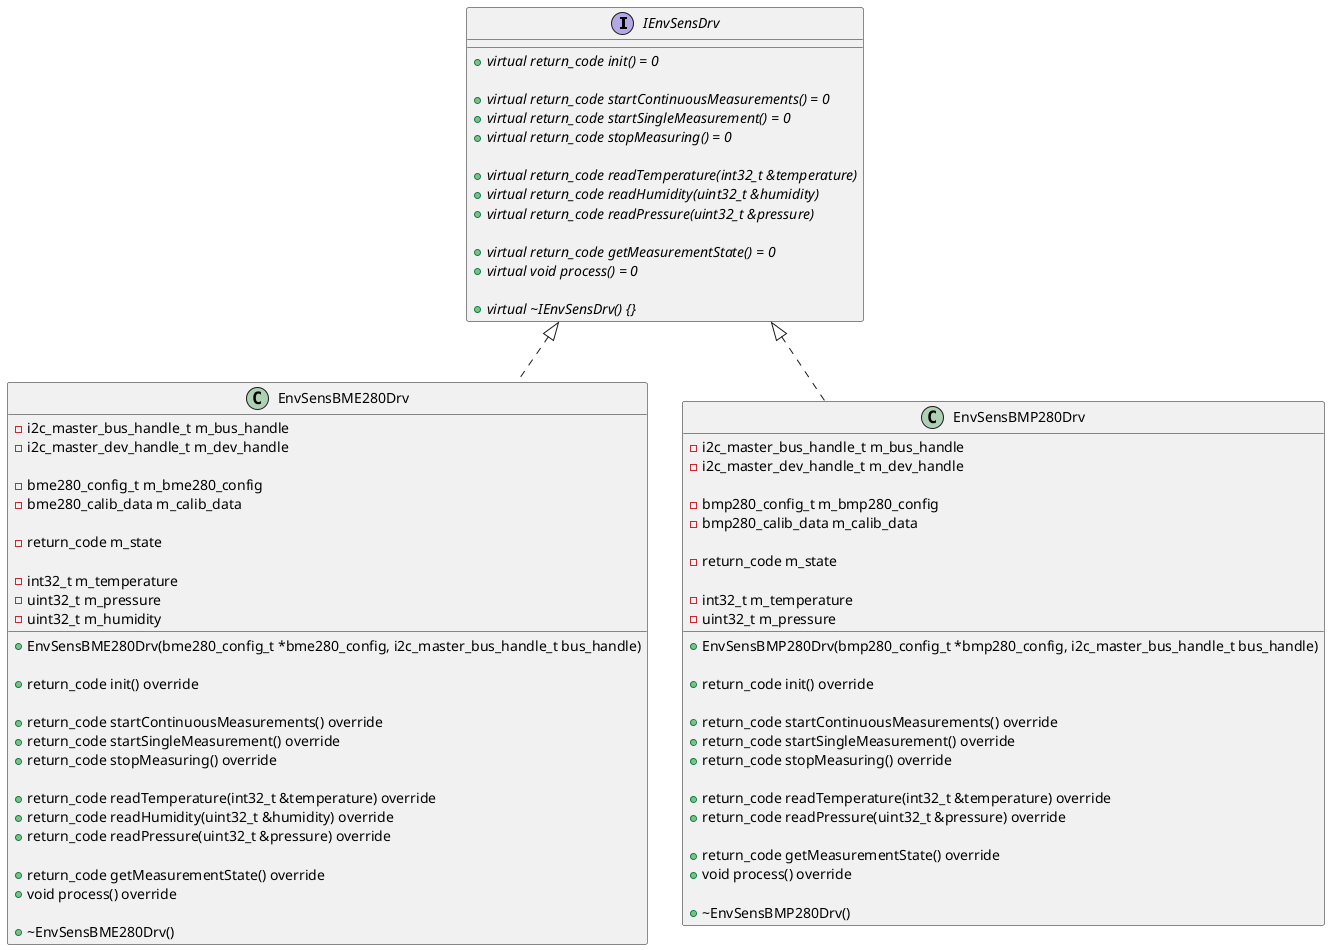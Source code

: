 @startuml diagram

interface IEnvSensDrv
{
    +{abstract}virtual return_code init() = 0

    +{abstract}virtual return_code startContinuousMeasurements() = 0
    +{abstract}virtual return_code startSingleMeasurement() = 0
    +{abstract}virtual return_code stopMeasuring() = 0

    +{abstract}virtual return_code readTemperature(int32_t &temperature)
    +{abstract}virtual return_code readHumidity(uint32_t &humidity)
    +{abstract}virtual return_code readPressure(uint32_t &pressure)

    +{abstract}virtual return_code getMeasurementState() = 0
    +{abstract}virtual void process() = 0

    +{abstract}virtual ~IEnvSensDrv() {}
}

class EnvSensBME280Drv implements IEnvSensDrv
{
    -i2c_master_bus_handle_t m_bus_handle
    -i2c_master_dev_handle_t m_dev_handle

    -bme280_config_t m_bme280_config
    -bme280_calib_data m_calib_data

    -return_code m_state

    -int32_t m_temperature
    -uint32_t m_pressure
    -uint32_t m_humidity

    +EnvSensBME280Drv(bme280_config_t *bme280_config, i2c_master_bus_handle_t bus_handle)

    +return_code init() override

    +return_code startContinuousMeasurements() override
    +return_code startSingleMeasurement() override
    +return_code stopMeasuring() override

    +return_code readTemperature(int32_t &temperature) override
    +return_code readHumidity(uint32_t &humidity) override
    +return_code readPressure(uint32_t &pressure) override

    +return_code getMeasurementState() override
    +void process() override

    +~EnvSensBME280Drv()
}

class EnvSensBMP280Drv implements IEnvSensDrv
{
    -i2c_master_bus_handle_t m_bus_handle
    -i2c_master_dev_handle_t m_dev_handle

    -bmp280_config_t m_bmp280_config
    -bmp280_calib_data m_calib_data

    -return_code m_state

    -int32_t m_temperature
    -uint32_t m_pressure

    +EnvSensBMP280Drv(bmp280_config_t *bmp280_config, i2c_master_bus_handle_t bus_handle)

    +return_code init() override

    +return_code startContinuousMeasurements() override
    +return_code startSingleMeasurement() override
    +return_code stopMeasuring() override

    +return_code readTemperature(int32_t &temperature) override
    +return_code readPressure(uint32_t &pressure) override
    
    +return_code getMeasurementState() override
    +void process() override

    +~EnvSensBMP280Drv()
}

@enduml